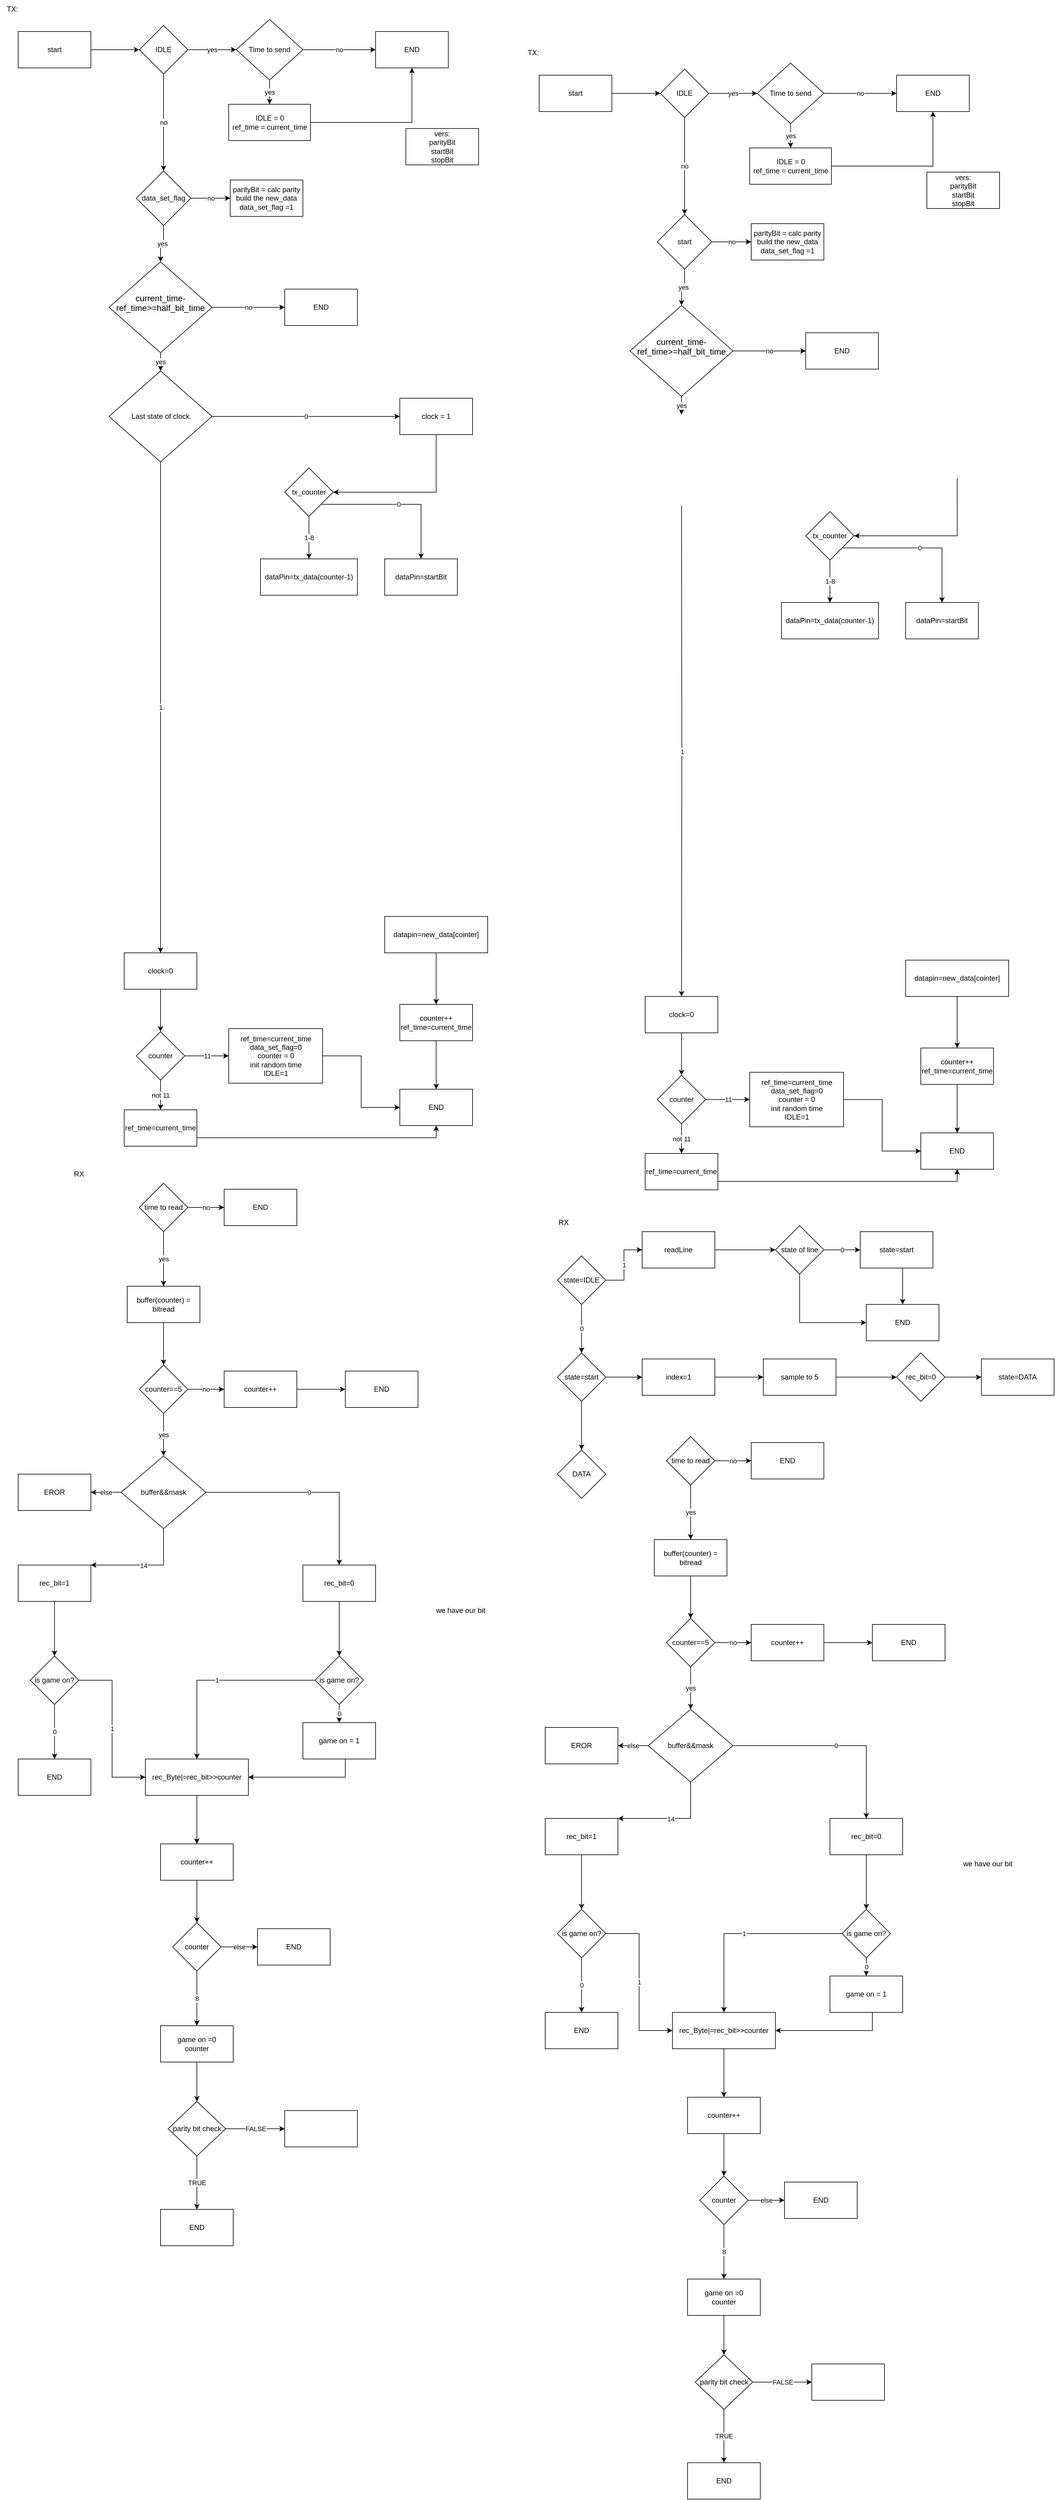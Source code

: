 <mxfile version="24.9.0">
  <diagram name="Page-1" id="nK6e54lD1fn6A036OToT">
    <mxGraphModel dx="1661" dy="1718" grid="1" gridSize="10" guides="1" tooltips="1" connect="1" arrows="1" fold="1" page="1" pageScale="1" pageWidth="827" pageHeight="1169" math="0" shadow="0">
      <root>
        <mxCell id="0" />
        <mxCell id="1" parent="0" />
        <mxCell id="eBCCWTajLYEv8vyo-j6G-4" value="" style="edgeStyle=orthogonalEdgeStyle;rounded=0;orthogonalLoop=1;jettySize=auto;html=1;" edge="1" parent="1" source="eBCCWTajLYEv8vyo-j6G-1" target="eBCCWTajLYEv8vyo-j6G-3">
          <mxGeometry relative="1" as="geometry" />
        </mxCell>
        <mxCell id="eBCCWTajLYEv8vyo-j6G-1" value="start" style="whiteSpace=wrap;html=1;" vertex="1" parent="1">
          <mxGeometry x="40" y="50" width="120" height="60" as="geometry" />
        </mxCell>
        <mxCell id="eBCCWTajLYEv8vyo-j6G-2" value="TX:" style="text;html=1;align=center;verticalAlign=middle;resizable=0;points=[];autosize=1;strokeColor=none;fillColor=none;" vertex="1" parent="1">
          <mxGeometry x="10" y="-2" width="40" height="30" as="geometry" />
        </mxCell>
        <mxCell id="eBCCWTajLYEv8vyo-j6G-8" value="yes" style="edgeStyle=orthogonalEdgeStyle;rounded=0;orthogonalLoop=1;jettySize=auto;html=1;" edge="1" parent="1" source="eBCCWTajLYEv8vyo-j6G-3" target="eBCCWTajLYEv8vyo-j6G-7">
          <mxGeometry relative="1" as="geometry" />
        </mxCell>
        <mxCell id="eBCCWTajLYEv8vyo-j6G-15" value="no" style="edgeStyle=orthogonalEdgeStyle;rounded=0;orthogonalLoop=1;jettySize=auto;html=1;entryX=0.5;entryY=0;entryDx=0;entryDy=0;" edge="1" parent="1" source="eBCCWTajLYEv8vyo-j6G-3" target="eBCCWTajLYEv8vyo-j6G-30">
          <mxGeometry relative="1" as="geometry">
            <mxPoint x="190" y="170" as="targetPoint" />
          </mxGeometry>
        </mxCell>
        <mxCell id="eBCCWTajLYEv8vyo-j6G-3" value="IDLE" style="rhombus;whiteSpace=wrap;html=1;" vertex="1" parent="1">
          <mxGeometry x="240" y="40" width="80" height="80" as="geometry" />
        </mxCell>
        <mxCell id="eBCCWTajLYEv8vyo-j6G-10" value="no" style="edgeStyle=orthogonalEdgeStyle;rounded=0;orthogonalLoop=1;jettySize=auto;html=1;" edge="1" parent="1" source="eBCCWTajLYEv8vyo-j6G-7" target="eBCCWTajLYEv8vyo-j6G-9">
          <mxGeometry relative="1" as="geometry" />
        </mxCell>
        <mxCell id="eBCCWTajLYEv8vyo-j6G-12" value="yes" style="edgeStyle=orthogonalEdgeStyle;rounded=0;orthogonalLoop=1;jettySize=auto;html=1;" edge="1" parent="1" source="eBCCWTajLYEv8vyo-j6G-7" target="eBCCWTajLYEv8vyo-j6G-11">
          <mxGeometry relative="1" as="geometry" />
        </mxCell>
        <mxCell id="eBCCWTajLYEv8vyo-j6G-7" value="Time to send" style="rhombus;whiteSpace=wrap;html=1;" vertex="1" parent="1">
          <mxGeometry x="400" y="30" width="110" height="100" as="geometry" />
        </mxCell>
        <mxCell id="eBCCWTajLYEv8vyo-j6G-9" value="END" style="whiteSpace=wrap;html=1;" vertex="1" parent="1">
          <mxGeometry x="630" y="50" width="120" height="60" as="geometry" />
        </mxCell>
        <mxCell id="eBCCWTajLYEv8vyo-j6G-13" style="edgeStyle=orthogonalEdgeStyle;rounded=0;orthogonalLoop=1;jettySize=auto;html=1;entryX=0.5;entryY=1;entryDx=0;entryDy=0;" edge="1" parent="1" source="eBCCWTajLYEv8vyo-j6G-11" target="eBCCWTajLYEv8vyo-j6G-9">
          <mxGeometry relative="1" as="geometry" />
        </mxCell>
        <mxCell id="eBCCWTajLYEv8vyo-j6G-11" value="IDLE = 0&lt;div&gt;ref_time = current_time&lt;/div&gt;" style="whiteSpace=wrap;html=1;" vertex="1" parent="1">
          <mxGeometry x="387.5" y="170" width="135" height="60" as="geometry" />
        </mxCell>
        <mxCell id="eBCCWTajLYEv8vyo-j6G-17" value="no" style="edgeStyle=orthogonalEdgeStyle;rounded=0;orthogonalLoop=1;jettySize=auto;html=1;exitX=1;exitY=0.5;exitDx=0;exitDy=0;" edge="1" parent="1" source="eBCCWTajLYEv8vyo-j6G-14" target="eBCCWTajLYEv8vyo-j6G-16">
          <mxGeometry relative="1" as="geometry">
            <mxPoint x="375" y="505" as="sourcePoint" />
          </mxGeometry>
        </mxCell>
        <mxCell id="eBCCWTajLYEv8vyo-j6G-19" value="yes" style="edgeStyle=orthogonalEdgeStyle;rounded=0;orthogonalLoop=1;jettySize=auto;html=1;exitX=0.5;exitY=1;exitDx=0;exitDy=0;" edge="1" parent="1" source="eBCCWTajLYEv8vyo-j6G-14" target="eBCCWTajLYEv8vyo-j6G-18">
          <mxGeometry relative="1" as="geometry">
            <mxPoint x="290" y="580" as="sourcePoint" />
          </mxGeometry>
        </mxCell>
        <mxCell id="eBCCWTajLYEv8vyo-j6G-14" value="&#xa;&lt;span style=&quot;color: rgb(0, 0, 0); font-family: Helvetica; font-size: 14px; font-style: normal; font-variant-ligatures: normal; font-variant-caps: normal; font-weight: 400; letter-spacing: normal; orphans: 2; text-align: center; text-indent: 0px; text-transform: none; widows: 2; word-spacing: 0px; -webkit-text-stroke-width: 0px; white-space: normal; background-color: rgb(251, 251, 251); text-decoration-thickness: initial; text-decoration-style: initial; text-decoration-color: initial; display: inline !important; float: none;&quot;&gt;current_time-ref_time&amp;gt;=half_bit_time&lt;/span&gt;&#xa;&#xa;" style="rhombus;whiteSpace=wrap;html=1;" vertex="1" parent="1">
          <mxGeometry x="190" y="430" width="170" height="150" as="geometry" />
        </mxCell>
        <mxCell id="eBCCWTajLYEv8vyo-j6G-16" value="END" style="whiteSpace=wrap;html=1;" vertex="1" parent="1">
          <mxGeometry x="480" y="475" width="120" height="60" as="geometry" />
        </mxCell>
        <mxCell id="eBCCWTajLYEv8vyo-j6G-21" value="0" style="edgeStyle=orthogonalEdgeStyle;rounded=0;orthogonalLoop=1;jettySize=auto;html=1;" edge="1" parent="1" source="eBCCWTajLYEv8vyo-j6G-18" target="eBCCWTajLYEv8vyo-j6G-20">
          <mxGeometry relative="1" as="geometry" />
        </mxCell>
        <mxCell id="eBCCWTajLYEv8vyo-j6G-29" value="1" style="edgeStyle=orthogonalEdgeStyle;rounded=0;orthogonalLoop=1;jettySize=auto;html=1;exitX=0.5;exitY=1;exitDx=0;exitDy=0;" edge="1" parent="1" source="eBCCWTajLYEv8vyo-j6G-18" target="eBCCWTajLYEv8vyo-j6G-28">
          <mxGeometry relative="1" as="geometry">
            <mxPoint x="275" y="1480" as="sourcePoint" />
          </mxGeometry>
        </mxCell>
        <mxCell id="eBCCWTajLYEv8vyo-j6G-18" value="Last state of clock" style="rhombus;whiteSpace=wrap;html=1;" vertex="1" parent="1">
          <mxGeometry x="190" y="610" width="170" height="150" as="geometry" />
        </mxCell>
        <mxCell id="eBCCWTajLYEv8vyo-j6G-108" value="" style="edgeStyle=orthogonalEdgeStyle;rounded=0;orthogonalLoop=1;jettySize=auto;html=1;" edge="1" parent="1" source="eBCCWTajLYEv8vyo-j6G-20" target="eBCCWTajLYEv8vyo-j6G-107">
          <mxGeometry relative="1" as="geometry">
            <Array as="points">
              <mxPoint x="730" y="810" />
            </Array>
          </mxGeometry>
        </mxCell>
        <mxCell id="eBCCWTajLYEv8vyo-j6G-20" value="clock = 1" style="whiteSpace=wrap;html=1;" vertex="1" parent="1">
          <mxGeometry x="670" y="655" width="120" height="60" as="geometry" />
        </mxCell>
        <mxCell id="eBCCWTajLYEv8vyo-j6G-25" value="" style="edgeStyle=orthogonalEdgeStyle;rounded=0;orthogonalLoop=1;jettySize=auto;html=1;" edge="1" parent="1" source="eBCCWTajLYEv8vyo-j6G-22" target="eBCCWTajLYEv8vyo-j6G-24">
          <mxGeometry relative="1" as="geometry" />
        </mxCell>
        <mxCell id="eBCCWTajLYEv8vyo-j6G-22" value="datapin=new_data[cointer]" style="whiteSpace=wrap;html=1;" vertex="1" parent="1">
          <mxGeometry x="645" y="1510" width="170" height="60" as="geometry" />
        </mxCell>
        <mxCell id="eBCCWTajLYEv8vyo-j6G-27" value="" style="edgeStyle=orthogonalEdgeStyle;rounded=0;orthogonalLoop=1;jettySize=auto;html=1;" edge="1" parent="1" source="eBCCWTajLYEv8vyo-j6G-24" target="eBCCWTajLYEv8vyo-j6G-26">
          <mxGeometry relative="1" as="geometry" />
        </mxCell>
        <mxCell id="eBCCWTajLYEv8vyo-j6G-24" value="counter++&lt;div&gt;ref_time=current_time&lt;/div&gt;" style="whiteSpace=wrap;html=1;" vertex="1" parent="1">
          <mxGeometry x="670" y="1655" width="120" height="60" as="geometry" />
        </mxCell>
        <mxCell id="eBCCWTajLYEv8vyo-j6G-26" value="END" style="whiteSpace=wrap;html=1;" vertex="1" parent="1">
          <mxGeometry x="670" y="1795" width="120" height="60" as="geometry" />
        </mxCell>
        <mxCell id="eBCCWTajLYEv8vyo-j6G-36" value="" style="edgeStyle=orthogonalEdgeStyle;rounded=0;orthogonalLoop=1;jettySize=auto;html=1;" edge="1" parent="1" source="eBCCWTajLYEv8vyo-j6G-28" target="eBCCWTajLYEv8vyo-j6G-35">
          <mxGeometry relative="1" as="geometry" />
        </mxCell>
        <mxCell id="eBCCWTajLYEv8vyo-j6G-28" value="clock=0" style="whiteSpace=wrap;html=1;" vertex="1" parent="1">
          <mxGeometry x="215" y="1570" width="120" height="60" as="geometry" />
        </mxCell>
        <mxCell id="eBCCWTajLYEv8vyo-j6G-32" value="no" style="edgeStyle=orthogonalEdgeStyle;rounded=0;orthogonalLoop=1;jettySize=auto;html=1;" edge="1" parent="1" source="eBCCWTajLYEv8vyo-j6G-30" target="eBCCWTajLYEv8vyo-j6G-31">
          <mxGeometry relative="1" as="geometry" />
        </mxCell>
        <mxCell id="eBCCWTajLYEv8vyo-j6G-34" value="yes" style="edgeStyle=orthogonalEdgeStyle;rounded=0;orthogonalLoop=1;jettySize=auto;html=1;entryX=0.5;entryY=0;entryDx=0;entryDy=0;" edge="1" parent="1" source="eBCCWTajLYEv8vyo-j6G-30" target="eBCCWTajLYEv8vyo-j6G-14">
          <mxGeometry relative="1" as="geometry" />
        </mxCell>
        <mxCell id="eBCCWTajLYEv8vyo-j6G-30" value="data_set_flag" style="rhombus;whiteSpace=wrap;html=1;" vertex="1" parent="1">
          <mxGeometry x="235" y="280" width="90" height="90" as="geometry" />
        </mxCell>
        <mxCell id="eBCCWTajLYEv8vyo-j6G-31" value="&lt;div&gt;parityBit = calc parity&lt;/div&gt;build the new_data&lt;div&gt;data_set_flag =1&lt;/div&gt;" style="whiteSpace=wrap;html=1;" vertex="1" parent="1">
          <mxGeometry x="390" y="295" width="120" height="60" as="geometry" />
        </mxCell>
        <mxCell id="eBCCWTajLYEv8vyo-j6G-38" value="11" style="edgeStyle=orthogonalEdgeStyle;rounded=0;orthogonalLoop=1;jettySize=auto;html=1;" edge="1" parent="1" source="eBCCWTajLYEv8vyo-j6G-35" target="eBCCWTajLYEv8vyo-j6G-37">
          <mxGeometry relative="1" as="geometry" />
        </mxCell>
        <mxCell id="eBCCWTajLYEv8vyo-j6G-40" value="not 11" style="edgeStyle=orthogonalEdgeStyle;rounded=0;orthogonalLoop=1;jettySize=auto;html=1;" edge="1" parent="1" source="eBCCWTajLYEv8vyo-j6G-35" target="eBCCWTajLYEv8vyo-j6G-39">
          <mxGeometry relative="1" as="geometry" />
        </mxCell>
        <mxCell id="eBCCWTajLYEv8vyo-j6G-35" value="counter" style="rhombus;whiteSpace=wrap;html=1;" vertex="1" parent="1">
          <mxGeometry x="235" y="1700" width="80" height="80" as="geometry" />
        </mxCell>
        <mxCell id="eBCCWTajLYEv8vyo-j6G-41" style="edgeStyle=orthogonalEdgeStyle;rounded=0;orthogonalLoop=1;jettySize=auto;html=1;entryX=0;entryY=0.5;entryDx=0;entryDy=0;" edge="1" parent="1" source="eBCCWTajLYEv8vyo-j6G-37" target="eBCCWTajLYEv8vyo-j6G-26">
          <mxGeometry relative="1" as="geometry" />
        </mxCell>
        <mxCell id="eBCCWTajLYEv8vyo-j6G-37" value="ref_time=current_time&lt;div&gt;data_set_flag=0&lt;/div&gt;&lt;div&gt;counter = 0&lt;/div&gt;&lt;div&gt;init random time&lt;/div&gt;&lt;div&gt;IDLE=1&lt;/div&gt;" style="whiteSpace=wrap;html=1;" vertex="1" parent="1">
          <mxGeometry x="387.5" y="1695" width="155" height="90" as="geometry" />
        </mxCell>
        <mxCell id="eBCCWTajLYEv8vyo-j6G-42" style="edgeStyle=orthogonalEdgeStyle;rounded=0;orthogonalLoop=1;jettySize=auto;html=1;entryX=0.5;entryY=1;entryDx=0;entryDy=0;" edge="1" parent="1" source="eBCCWTajLYEv8vyo-j6G-39" target="eBCCWTajLYEv8vyo-j6G-26">
          <mxGeometry relative="1" as="geometry">
            <Array as="points">
              <mxPoint x="730" y="1875" />
            </Array>
          </mxGeometry>
        </mxCell>
        <mxCell id="eBCCWTajLYEv8vyo-j6G-39" value="&lt;div&gt;&lt;span style=&quot;background-color: initial;&quot;&gt;ref_time=current_time&lt;/span&gt;&lt;/div&gt;" style="whiteSpace=wrap;html=1;" vertex="1" parent="1">
          <mxGeometry x="215" y="1829" width="120" height="60" as="geometry" />
        </mxCell>
        <mxCell id="eBCCWTajLYEv8vyo-j6G-43" value="RX" style="text;html=1;align=center;verticalAlign=middle;resizable=0;points=[];autosize=1;strokeColor=none;fillColor=none;" vertex="1" parent="1">
          <mxGeometry x="120" y="1920" width="40" height="30" as="geometry" />
        </mxCell>
        <mxCell id="eBCCWTajLYEv8vyo-j6G-46" value="yes" style="edgeStyle=orthogonalEdgeStyle;rounded=0;orthogonalLoop=1;jettySize=auto;html=1;" edge="1" parent="1" source="eBCCWTajLYEv8vyo-j6G-44" target="eBCCWTajLYEv8vyo-j6G-45">
          <mxGeometry relative="1" as="geometry" />
        </mxCell>
        <mxCell id="eBCCWTajLYEv8vyo-j6G-48" value="no" style="edgeStyle=orthogonalEdgeStyle;rounded=0;orthogonalLoop=1;jettySize=auto;html=1;" edge="1" parent="1" source="eBCCWTajLYEv8vyo-j6G-44" target="eBCCWTajLYEv8vyo-j6G-47">
          <mxGeometry relative="1" as="geometry">
            <Array as="points">
              <mxPoint x="340" y="1990" />
              <mxPoint x="340" y="1990" />
            </Array>
          </mxGeometry>
        </mxCell>
        <mxCell id="eBCCWTajLYEv8vyo-j6G-44" value="time to read" style="rhombus;whiteSpace=wrap;html=1;" vertex="1" parent="1">
          <mxGeometry x="240" y="1950" width="80" height="80" as="geometry" />
        </mxCell>
        <mxCell id="eBCCWTajLYEv8vyo-j6G-50" value="" style="edgeStyle=orthogonalEdgeStyle;rounded=0;orthogonalLoop=1;jettySize=auto;html=1;" edge="1" parent="1" source="eBCCWTajLYEv8vyo-j6G-45" target="eBCCWTajLYEv8vyo-j6G-49">
          <mxGeometry relative="1" as="geometry" />
        </mxCell>
        <mxCell id="eBCCWTajLYEv8vyo-j6G-45" value="buffer(counter) = bitread" style="whiteSpace=wrap;html=1;" vertex="1" parent="1">
          <mxGeometry x="220" y="2120" width="120" height="60" as="geometry" />
        </mxCell>
        <mxCell id="eBCCWTajLYEv8vyo-j6G-47" value="END" style="whiteSpace=wrap;html=1;" vertex="1" parent="1">
          <mxGeometry x="380" y="1960" width="120" height="60" as="geometry" />
        </mxCell>
        <mxCell id="eBCCWTajLYEv8vyo-j6G-52" value="no" style="edgeStyle=orthogonalEdgeStyle;rounded=0;orthogonalLoop=1;jettySize=auto;html=1;" edge="1" parent="1" source="eBCCWTajLYEv8vyo-j6G-49" target="eBCCWTajLYEv8vyo-j6G-51">
          <mxGeometry relative="1" as="geometry" />
        </mxCell>
        <mxCell id="eBCCWTajLYEv8vyo-j6G-56" value="yes" style="edgeStyle=orthogonalEdgeStyle;rounded=0;orthogonalLoop=1;jettySize=auto;html=1;entryX=0.5;entryY=0;entryDx=0;entryDy=0;" edge="1" parent="1" source="eBCCWTajLYEv8vyo-j6G-49" target="eBCCWTajLYEv8vyo-j6G-57">
          <mxGeometry relative="1" as="geometry">
            <mxPoint x="280" y="2420" as="targetPoint" />
          </mxGeometry>
        </mxCell>
        <mxCell id="eBCCWTajLYEv8vyo-j6G-49" value="counter==5" style="rhombus;whiteSpace=wrap;html=1;" vertex="1" parent="1">
          <mxGeometry x="240" y="2250" width="80" height="80" as="geometry" />
        </mxCell>
        <mxCell id="eBCCWTajLYEv8vyo-j6G-54" value="" style="edgeStyle=orthogonalEdgeStyle;rounded=0;orthogonalLoop=1;jettySize=auto;html=1;" edge="1" parent="1" source="eBCCWTajLYEv8vyo-j6G-51" target="eBCCWTajLYEv8vyo-j6G-53">
          <mxGeometry relative="1" as="geometry" />
        </mxCell>
        <mxCell id="eBCCWTajLYEv8vyo-j6G-51" value="counter++" style="whiteSpace=wrap;html=1;" vertex="1" parent="1">
          <mxGeometry x="380" y="2260" width="120" height="60" as="geometry" />
        </mxCell>
        <mxCell id="eBCCWTajLYEv8vyo-j6G-53" value="END" style="whiteSpace=wrap;html=1;" vertex="1" parent="1">
          <mxGeometry x="580" y="2260" width="120" height="60" as="geometry" />
        </mxCell>
        <mxCell id="eBCCWTajLYEv8vyo-j6G-59" value="0" style="edgeStyle=orthogonalEdgeStyle;rounded=0;orthogonalLoop=1;jettySize=auto;html=1;" edge="1" parent="1" source="eBCCWTajLYEv8vyo-j6G-57" target="eBCCWTajLYEv8vyo-j6G-58">
          <mxGeometry relative="1" as="geometry" />
        </mxCell>
        <mxCell id="eBCCWTajLYEv8vyo-j6G-62" value="1" style="edgeStyle=orthogonalEdgeStyle;rounded=0;orthogonalLoop=1;jettySize=auto;html=1;" edge="1" parent="1" source="eBCCWTajLYEv8vyo-j6G-57" target="eBCCWTajLYEv8vyo-j6G-61">
          <mxGeometry relative="1" as="geometry">
            <Array as="points">
              <mxPoint x="280" y="2580" />
            </Array>
          </mxGeometry>
        </mxCell>
        <mxCell id="eBCCWTajLYEv8vyo-j6G-63" value="14" style="edgeLabel;html=1;align=center;verticalAlign=middle;resizable=0;points=[];" vertex="1" connectable="0" parent="eBCCWTajLYEv8vyo-j6G-62">
          <mxGeometry x="0.021" y="1" relative="1" as="geometry">
            <mxPoint x="-1" as="offset" />
          </mxGeometry>
        </mxCell>
        <mxCell id="eBCCWTajLYEv8vyo-j6G-65" value="else" style="edgeStyle=orthogonalEdgeStyle;rounded=0;orthogonalLoop=1;jettySize=auto;html=1;" edge="1" parent="1" source="eBCCWTajLYEv8vyo-j6G-57" target="eBCCWTajLYEv8vyo-j6G-64">
          <mxGeometry relative="1" as="geometry" />
        </mxCell>
        <mxCell id="eBCCWTajLYEv8vyo-j6G-57" value="buffer&amp;amp;&amp;amp;mask" style="rhombus;whiteSpace=wrap;html=1;" vertex="1" parent="1">
          <mxGeometry x="210" y="2400" width="140" height="120" as="geometry" />
        </mxCell>
        <mxCell id="eBCCWTajLYEv8vyo-j6G-68" value="" style="edgeStyle=orthogonalEdgeStyle;rounded=0;orthogonalLoop=1;jettySize=auto;html=1;" edge="1" parent="1" source="eBCCWTajLYEv8vyo-j6G-58" target="eBCCWTajLYEv8vyo-j6G-67">
          <mxGeometry relative="1" as="geometry" />
        </mxCell>
        <mxCell id="eBCCWTajLYEv8vyo-j6G-58" value="rec_bit=0" style="whiteSpace=wrap;html=1;" vertex="1" parent="1">
          <mxGeometry x="510" y="2580" width="120" height="60" as="geometry" />
        </mxCell>
        <mxCell id="eBCCWTajLYEv8vyo-j6G-76" value="" style="edgeStyle=orthogonalEdgeStyle;rounded=0;orthogonalLoop=1;jettySize=auto;html=1;" edge="1" parent="1" source="eBCCWTajLYEv8vyo-j6G-61" target="eBCCWTajLYEv8vyo-j6G-75">
          <mxGeometry relative="1" as="geometry" />
        </mxCell>
        <mxCell id="eBCCWTajLYEv8vyo-j6G-61" value="rec_bit=1" style="whiteSpace=wrap;html=1;" vertex="1" parent="1">
          <mxGeometry x="40" y="2580" width="120" height="60" as="geometry" />
        </mxCell>
        <mxCell id="eBCCWTajLYEv8vyo-j6G-64" value="EROR" style="whiteSpace=wrap;html=1;" vertex="1" parent="1">
          <mxGeometry x="40" y="2430" width="120" height="60" as="geometry" />
        </mxCell>
        <mxCell id="eBCCWTajLYEv8vyo-j6G-66" value="we have our bit" style="text;html=1;align=center;verticalAlign=middle;resizable=0;points=[];autosize=1;strokeColor=none;fillColor=none;" vertex="1" parent="1">
          <mxGeometry x="720" y="2640" width="100" height="30" as="geometry" />
        </mxCell>
        <mxCell id="eBCCWTajLYEv8vyo-j6G-70" value="0" style="edgeStyle=orthogonalEdgeStyle;rounded=0;orthogonalLoop=1;jettySize=auto;html=1;" edge="1" parent="1" source="eBCCWTajLYEv8vyo-j6G-67" target="eBCCWTajLYEv8vyo-j6G-69">
          <mxGeometry relative="1" as="geometry" />
        </mxCell>
        <mxCell id="eBCCWTajLYEv8vyo-j6G-72" value="1" style="edgeStyle=orthogonalEdgeStyle;rounded=0;orthogonalLoop=1;jettySize=auto;html=1;" edge="1" parent="1" source="eBCCWTajLYEv8vyo-j6G-67" target="eBCCWTajLYEv8vyo-j6G-71">
          <mxGeometry relative="1" as="geometry" />
        </mxCell>
        <mxCell id="eBCCWTajLYEv8vyo-j6G-67" value="is game on?" style="rhombus;whiteSpace=wrap;html=1;" vertex="1" parent="1">
          <mxGeometry x="530" y="2730" width="80" height="80" as="geometry" />
        </mxCell>
        <mxCell id="eBCCWTajLYEv8vyo-j6G-80" style="edgeStyle=orthogonalEdgeStyle;rounded=0;orthogonalLoop=1;jettySize=auto;html=1;entryX=1;entryY=0.5;entryDx=0;entryDy=0;" edge="1" parent="1" source="eBCCWTajLYEv8vyo-j6G-69" target="eBCCWTajLYEv8vyo-j6G-71">
          <mxGeometry relative="1" as="geometry">
            <Array as="points">
              <mxPoint x="580" y="2930" />
            </Array>
          </mxGeometry>
        </mxCell>
        <mxCell id="eBCCWTajLYEv8vyo-j6G-69" value="game on = 1" style="whiteSpace=wrap;html=1;" vertex="1" parent="1">
          <mxGeometry x="510" y="2840" width="120" height="60" as="geometry" />
        </mxCell>
        <mxCell id="eBCCWTajLYEv8vyo-j6G-85" value="" style="edgeStyle=orthogonalEdgeStyle;rounded=0;orthogonalLoop=1;jettySize=auto;html=1;" edge="1" parent="1" source="eBCCWTajLYEv8vyo-j6G-71" target="eBCCWTajLYEv8vyo-j6G-84">
          <mxGeometry relative="1" as="geometry" />
        </mxCell>
        <mxCell id="eBCCWTajLYEv8vyo-j6G-71" value="rec_Byte|=rec_bit&amp;gt;&amp;gt;counter" style="whiteSpace=wrap;html=1;" vertex="1" parent="1">
          <mxGeometry x="250" y="2900" width="170" height="60" as="geometry" />
        </mxCell>
        <mxCell id="eBCCWTajLYEv8vyo-j6G-77" value="1" style="edgeStyle=orthogonalEdgeStyle;rounded=0;orthogonalLoop=1;jettySize=auto;html=1;entryX=0;entryY=0.5;entryDx=0;entryDy=0;" edge="1" parent="1" source="eBCCWTajLYEv8vyo-j6G-75" target="eBCCWTajLYEv8vyo-j6G-71">
          <mxGeometry relative="1" as="geometry" />
        </mxCell>
        <mxCell id="eBCCWTajLYEv8vyo-j6G-79" value="0" style="edgeStyle=orthogonalEdgeStyle;rounded=0;orthogonalLoop=1;jettySize=auto;html=1;" edge="1" parent="1" source="eBCCWTajLYEv8vyo-j6G-75" target="eBCCWTajLYEv8vyo-j6G-78">
          <mxGeometry relative="1" as="geometry" />
        </mxCell>
        <mxCell id="eBCCWTajLYEv8vyo-j6G-75" value="is game on?" style="rhombus;whiteSpace=wrap;html=1;" vertex="1" parent="1">
          <mxGeometry x="60" y="2730" width="80" height="80" as="geometry" />
        </mxCell>
        <mxCell id="eBCCWTajLYEv8vyo-j6G-78" value="END" style="whiteSpace=wrap;html=1;" vertex="1" parent="1">
          <mxGeometry x="40" y="2900" width="120" height="60" as="geometry" />
        </mxCell>
        <mxCell id="eBCCWTajLYEv8vyo-j6G-87" value="" style="edgeStyle=orthogonalEdgeStyle;rounded=0;orthogonalLoop=1;jettySize=auto;html=1;" edge="1" parent="1" source="eBCCWTajLYEv8vyo-j6G-84" target="eBCCWTajLYEv8vyo-j6G-86">
          <mxGeometry relative="1" as="geometry" />
        </mxCell>
        <mxCell id="eBCCWTajLYEv8vyo-j6G-84" value="counter++" style="whiteSpace=wrap;html=1;" vertex="1" parent="1">
          <mxGeometry x="275" y="3040" width="120" height="60" as="geometry" />
        </mxCell>
        <mxCell id="eBCCWTajLYEv8vyo-j6G-89" value="else" style="edgeStyle=orthogonalEdgeStyle;rounded=0;orthogonalLoop=1;jettySize=auto;html=1;" edge="1" parent="1" source="eBCCWTajLYEv8vyo-j6G-86" target="eBCCWTajLYEv8vyo-j6G-88">
          <mxGeometry relative="1" as="geometry" />
        </mxCell>
        <mxCell id="eBCCWTajLYEv8vyo-j6G-91" value="8" style="edgeStyle=orthogonalEdgeStyle;rounded=0;orthogonalLoop=1;jettySize=auto;html=1;" edge="1" parent="1" source="eBCCWTajLYEv8vyo-j6G-86" target="eBCCWTajLYEv8vyo-j6G-90">
          <mxGeometry relative="1" as="geometry" />
        </mxCell>
        <mxCell id="eBCCWTajLYEv8vyo-j6G-86" value="counter" style="rhombus;whiteSpace=wrap;html=1;" vertex="1" parent="1">
          <mxGeometry x="295" y="3170" width="80" height="80" as="geometry" />
        </mxCell>
        <mxCell id="eBCCWTajLYEv8vyo-j6G-88" value="END" style="whiteSpace=wrap;html=1;" vertex="1" parent="1">
          <mxGeometry x="435" y="3180" width="120" height="60" as="geometry" />
        </mxCell>
        <mxCell id="eBCCWTajLYEv8vyo-j6G-95" value="" style="edgeStyle=orthogonalEdgeStyle;rounded=0;orthogonalLoop=1;jettySize=auto;html=1;" edge="1" parent="1" source="eBCCWTajLYEv8vyo-j6G-90" target="eBCCWTajLYEv8vyo-j6G-94">
          <mxGeometry relative="1" as="geometry" />
        </mxCell>
        <mxCell id="eBCCWTajLYEv8vyo-j6G-90" value="game on =0&lt;div&gt;counter&lt;/div&gt;" style="whiteSpace=wrap;html=1;" vertex="1" parent="1">
          <mxGeometry x="275" y="3340" width="120" height="60" as="geometry" />
        </mxCell>
        <mxCell id="eBCCWTajLYEv8vyo-j6G-97" value="FALSE" style="edgeStyle=orthogonalEdgeStyle;rounded=0;orthogonalLoop=1;jettySize=auto;html=1;" edge="1" parent="1" source="eBCCWTajLYEv8vyo-j6G-94" target="eBCCWTajLYEv8vyo-j6G-96">
          <mxGeometry relative="1" as="geometry" />
        </mxCell>
        <mxCell id="eBCCWTajLYEv8vyo-j6G-99" value="TRUE" style="edgeStyle=orthogonalEdgeStyle;rounded=0;orthogonalLoop=1;jettySize=auto;html=1;" edge="1" parent="1" source="eBCCWTajLYEv8vyo-j6G-94" target="eBCCWTajLYEv8vyo-j6G-98">
          <mxGeometry relative="1" as="geometry" />
        </mxCell>
        <mxCell id="eBCCWTajLYEv8vyo-j6G-94" value="&lt;div&gt;&lt;span style=&quot;background-color: initial;&quot;&gt;parity bit check&lt;/span&gt;&lt;/div&gt;" style="rhombus;whiteSpace=wrap;html=1;" vertex="1" parent="1">
          <mxGeometry x="287.5" y="3465" width="95" height="90" as="geometry" />
        </mxCell>
        <mxCell id="eBCCWTajLYEv8vyo-j6G-96" value="" style="whiteSpace=wrap;html=1;" vertex="1" parent="1">
          <mxGeometry x="480" y="3480" width="120" height="60" as="geometry" />
        </mxCell>
        <mxCell id="eBCCWTajLYEv8vyo-j6G-98" value="END" style="whiteSpace=wrap;html=1;" vertex="1" parent="1">
          <mxGeometry x="275" y="3643" width="120" height="60" as="geometry" />
        </mxCell>
        <mxCell id="eBCCWTajLYEv8vyo-j6G-100" value="vers:&lt;div&gt;parityBit&lt;/div&gt;&lt;div&gt;startBit&lt;/div&gt;&lt;div&gt;stopBit&lt;/div&gt;" style="whiteSpace=wrap;html=1;" vertex="1" parent="1">
          <mxGeometry x="680" y="210" width="120" height="60" as="geometry" />
        </mxCell>
        <mxCell id="eBCCWTajLYEv8vyo-j6G-110" value="0" style="edgeStyle=orthogonalEdgeStyle;rounded=0;orthogonalLoop=1;jettySize=auto;html=1;exitX=1;exitY=1;exitDx=0;exitDy=0;" edge="1" parent="1" source="eBCCWTajLYEv8vyo-j6G-107" target="eBCCWTajLYEv8vyo-j6G-109">
          <mxGeometry relative="1" as="geometry" />
        </mxCell>
        <mxCell id="eBCCWTajLYEv8vyo-j6G-113" value="1-8" style="edgeStyle=orthogonalEdgeStyle;rounded=0;orthogonalLoop=1;jettySize=auto;html=1;" edge="1" parent="1" source="eBCCWTajLYEv8vyo-j6G-107" target="eBCCWTajLYEv8vyo-j6G-112">
          <mxGeometry relative="1" as="geometry" />
        </mxCell>
        <mxCell id="eBCCWTajLYEv8vyo-j6G-107" value="tx_counter" style="rhombus;whiteSpace=wrap;html=1;" vertex="1" parent="1">
          <mxGeometry x="480" y="770" width="80" height="80" as="geometry" />
        </mxCell>
        <mxCell id="eBCCWTajLYEv8vyo-j6G-109" value="dataPin=startBit" style="whiteSpace=wrap;html=1;" vertex="1" parent="1">
          <mxGeometry x="645" y="920" width="120" height="60" as="geometry" />
        </mxCell>
        <mxCell id="eBCCWTajLYEv8vyo-j6G-112" value="dataPin=tx_data(counter-1)" style="whiteSpace=wrap;html=1;" vertex="1" parent="1">
          <mxGeometry x="440" y="920" width="160" height="60" as="geometry" />
        </mxCell>
        <mxCell id="eBCCWTajLYEv8vyo-j6G-114" value="" style="edgeStyle=orthogonalEdgeStyle;rounded=0;orthogonalLoop=1;jettySize=auto;html=1;" edge="1" parent="1" source="eBCCWTajLYEv8vyo-j6G-115" target="eBCCWTajLYEv8vyo-j6G-119">
          <mxGeometry relative="1" as="geometry" />
        </mxCell>
        <mxCell id="eBCCWTajLYEv8vyo-j6G-115" value="start" style="whiteSpace=wrap;html=1;" vertex="1" parent="1">
          <mxGeometry x="900" y="122" width="120" height="60" as="geometry" />
        </mxCell>
        <mxCell id="eBCCWTajLYEv8vyo-j6G-116" value="TX:" style="text;html=1;align=center;verticalAlign=middle;resizable=0;points=[];autosize=1;strokeColor=none;fillColor=none;" vertex="1" parent="1">
          <mxGeometry x="870" y="70" width="40" height="30" as="geometry" />
        </mxCell>
        <mxCell id="eBCCWTajLYEv8vyo-j6G-117" value="yes" style="edgeStyle=orthogonalEdgeStyle;rounded=0;orthogonalLoop=1;jettySize=auto;html=1;" edge="1" parent="1" source="eBCCWTajLYEv8vyo-j6G-119" target="eBCCWTajLYEv8vyo-j6G-122">
          <mxGeometry relative="1" as="geometry" />
        </mxCell>
        <mxCell id="eBCCWTajLYEv8vyo-j6G-118" value="no" style="edgeStyle=orthogonalEdgeStyle;rounded=0;orthogonalLoop=1;jettySize=auto;html=1;entryX=0.5;entryY=0;entryDx=0;entryDy=0;" edge="1" parent="1" source="eBCCWTajLYEv8vyo-j6G-119" target="eBCCWTajLYEv8vyo-j6G-144">
          <mxGeometry relative="1" as="geometry">
            <mxPoint x="1050" y="242" as="targetPoint" />
          </mxGeometry>
        </mxCell>
        <mxCell id="eBCCWTajLYEv8vyo-j6G-119" value="IDLE" style="rhombus;whiteSpace=wrap;html=1;" vertex="1" parent="1">
          <mxGeometry x="1100" y="112" width="80" height="80" as="geometry" />
        </mxCell>
        <mxCell id="eBCCWTajLYEv8vyo-j6G-120" value="no" style="edgeStyle=orthogonalEdgeStyle;rounded=0;orthogonalLoop=1;jettySize=auto;html=1;" edge="1" parent="1" source="eBCCWTajLYEv8vyo-j6G-122" target="eBCCWTajLYEv8vyo-j6G-123">
          <mxGeometry relative="1" as="geometry" />
        </mxCell>
        <mxCell id="eBCCWTajLYEv8vyo-j6G-121" value="yes" style="edgeStyle=orthogonalEdgeStyle;rounded=0;orthogonalLoop=1;jettySize=auto;html=1;" edge="1" parent="1" source="eBCCWTajLYEv8vyo-j6G-122" target="eBCCWTajLYEv8vyo-j6G-125">
          <mxGeometry relative="1" as="geometry" />
        </mxCell>
        <mxCell id="eBCCWTajLYEv8vyo-j6G-122" value="Time to send" style="rhombus;whiteSpace=wrap;html=1;" vertex="1" parent="1">
          <mxGeometry x="1260" y="102" width="110" height="100" as="geometry" />
        </mxCell>
        <mxCell id="eBCCWTajLYEv8vyo-j6G-123" value="END" style="whiteSpace=wrap;html=1;" vertex="1" parent="1">
          <mxGeometry x="1490" y="122" width="120" height="60" as="geometry" />
        </mxCell>
        <mxCell id="eBCCWTajLYEv8vyo-j6G-124" style="edgeStyle=orthogonalEdgeStyle;rounded=0;orthogonalLoop=1;jettySize=auto;html=1;entryX=0.5;entryY=1;entryDx=0;entryDy=0;" edge="1" parent="1" source="eBCCWTajLYEv8vyo-j6G-125" target="eBCCWTajLYEv8vyo-j6G-123">
          <mxGeometry relative="1" as="geometry" />
        </mxCell>
        <mxCell id="eBCCWTajLYEv8vyo-j6G-125" value="IDLE = 0&lt;div&gt;ref_time = current_time&lt;/div&gt;" style="whiteSpace=wrap;html=1;" vertex="1" parent="1">
          <mxGeometry x="1247.5" y="242" width="135" height="60" as="geometry" />
        </mxCell>
        <mxCell id="eBCCWTajLYEv8vyo-j6G-126" value="no" style="edgeStyle=orthogonalEdgeStyle;rounded=0;orthogonalLoop=1;jettySize=auto;html=1;exitX=1;exitY=0.5;exitDx=0;exitDy=0;" edge="1" parent="1" source="eBCCWTajLYEv8vyo-j6G-128" target="eBCCWTajLYEv8vyo-j6G-129">
          <mxGeometry relative="1" as="geometry">
            <mxPoint x="1235" y="577" as="sourcePoint" />
          </mxGeometry>
        </mxCell>
        <mxCell id="eBCCWTajLYEv8vyo-j6G-127" value="yes" style="edgeStyle=orthogonalEdgeStyle;rounded=0;orthogonalLoop=1;jettySize=auto;html=1;exitX=0.5;exitY=1;exitDx=0;exitDy=0;" edge="1" parent="1" source="eBCCWTajLYEv8vyo-j6G-128">
          <mxGeometry relative="1" as="geometry">
            <mxPoint x="1150" y="652" as="sourcePoint" />
            <mxPoint x="1135" y="682" as="targetPoint" />
          </mxGeometry>
        </mxCell>
        <mxCell id="eBCCWTajLYEv8vyo-j6G-128" value="&#xa;&lt;span style=&quot;color: rgb(0, 0, 0); font-family: Helvetica; font-size: 14px; font-style: normal; font-variant-ligatures: normal; font-variant-caps: normal; font-weight: 400; letter-spacing: normal; orphans: 2; text-align: center; text-indent: 0px; text-transform: none; widows: 2; word-spacing: 0px; -webkit-text-stroke-width: 0px; white-space: normal; background-color: rgb(251, 251, 251); text-decoration-thickness: initial; text-decoration-style: initial; text-decoration-color: initial; display: inline !important; float: none;&quot;&gt;current_time-ref_time&amp;gt;=half_bit_time&lt;/span&gt;&#xa;&#xa;" style="rhombus;whiteSpace=wrap;html=1;" vertex="1" parent="1">
          <mxGeometry x="1050" y="502" width="170" height="150" as="geometry" />
        </mxCell>
        <mxCell id="eBCCWTajLYEv8vyo-j6G-129" value="END" style="whiteSpace=wrap;html=1;" vertex="1" parent="1">
          <mxGeometry x="1340" y="547" width="120" height="60" as="geometry" />
        </mxCell>
        <mxCell id="eBCCWTajLYEv8vyo-j6G-131" value="1" style="edgeStyle=orthogonalEdgeStyle;rounded=0;orthogonalLoop=1;jettySize=auto;html=1;exitX=0.5;exitY=1;exitDx=0;exitDy=0;" edge="1" parent="1" target="eBCCWTajLYEv8vyo-j6G-141">
          <mxGeometry relative="1" as="geometry">
            <mxPoint x="1135" y="832" as="sourcePoint" />
          </mxGeometry>
        </mxCell>
        <mxCell id="eBCCWTajLYEv8vyo-j6G-133" value="" style="edgeStyle=orthogonalEdgeStyle;rounded=0;orthogonalLoop=1;jettySize=auto;html=1;" edge="1" parent="1" target="eBCCWTajLYEv8vyo-j6G-204">
          <mxGeometry relative="1" as="geometry">
            <Array as="points">
              <mxPoint x="1590" y="882" />
            </Array>
            <mxPoint x="1590.067" y="787" as="sourcePoint" />
          </mxGeometry>
        </mxCell>
        <mxCell id="eBCCWTajLYEv8vyo-j6G-135" value="" style="edgeStyle=orthogonalEdgeStyle;rounded=0;orthogonalLoop=1;jettySize=auto;html=1;" edge="1" parent="1" source="eBCCWTajLYEv8vyo-j6G-136" target="eBCCWTajLYEv8vyo-j6G-138">
          <mxGeometry relative="1" as="geometry" />
        </mxCell>
        <mxCell id="eBCCWTajLYEv8vyo-j6G-136" value="datapin=new_data[cointer]" style="whiteSpace=wrap;html=1;" vertex="1" parent="1">
          <mxGeometry x="1505" y="1582" width="170" height="60" as="geometry" />
        </mxCell>
        <mxCell id="eBCCWTajLYEv8vyo-j6G-137" value="" style="edgeStyle=orthogonalEdgeStyle;rounded=0;orthogonalLoop=1;jettySize=auto;html=1;" edge="1" parent="1" source="eBCCWTajLYEv8vyo-j6G-138" target="eBCCWTajLYEv8vyo-j6G-139">
          <mxGeometry relative="1" as="geometry" />
        </mxCell>
        <mxCell id="eBCCWTajLYEv8vyo-j6G-138" value="counter++&lt;div&gt;ref_time=current_time&lt;/div&gt;" style="whiteSpace=wrap;html=1;" vertex="1" parent="1">
          <mxGeometry x="1530" y="1727" width="120" height="60" as="geometry" />
        </mxCell>
        <mxCell id="eBCCWTajLYEv8vyo-j6G-139" value="END" style="whiteSpace=wrap;html=1;" vertex="1" parent="1">
          <mxGeometry x="1530" y="1867" width="120" height="60" as="geometry" />
        </mxCell>
        <mxCell id="eBCCWTajLYEv8vyo-j6G-140" value="" style="edgeStyle=orthogonalEdgeStyle;rounded=0;orthogonalLoop=1;jettySize=auto;html=1;" edge="1" parent="1" source="eBCCWTajLYEv8vyo-j6G-141" target="eBCCWTajLYEv8vyo-j6G-148">
          <mxGeometry relative="1" as="geometry" />
        </mxCell>
        <mxCell id="eBCCWTajLYEv8vyo-j6G-141" value="clock=0" style="whiteSpace=wrap;html=1;" vertex="1" parent="1">
          <mxGeometry x="1075" y="1642" width="120" height="60" as="geometry" />
        </mxCell>
        <mxCell id="eBCCWTajLYEv8vyo-j6G-142" value="no" style="edgeStyle=orthogonalEdgeStyle;rounded=0;orthogonalLoop=1;jettySize=auto;html=1;" edge="1" parent="1" source="eBCCWTajLYEv8vyo-j6G-144" target="eBCCWTajLYEv8vyo-j6G-145">
          <mxGeometry relative="1" as="geometry" />
        </mxCell>
        <mxCell id="eBCCWTajLYEv8vyo-j6G-143" value="yes" style="edgeStyle=orthogonalEdgeStyle;rounded=0;orthogonalLoop=1;jettySize=auto;html=1;entryX=0.5;entryY=0;entryDx=0;entryDy=0;" edge="1" parent="1" source="eBCCWTajLYEv8vyo-j6G-144" target="eBCCWTajLYEv8vyo-j6G-128">
          <mxGeometry relative="1" as="geometry" />
        </mxCell>
        <mxCell id="eBCCWTajLYEv8vyo-j6G-144" value="start" style="rhombus;whiteSpace=wrap;html=1;" vertex="1" parent="1">
          <mxGeometry x="1095" y="352" width="90" height="90" as="geometry" />
        </mxCell>
        <mxCell id="eBCCWTajLYEv8vyo-j6G-145" value="&lt;div&gt;parityBit = calc parity&lt;/div&gt;build the new_data&lt;div&gt;data_set_flag =1&lt;/div&gt;" style="whiteSpace=wrap;html=1;" vertex="1" parent="1">
          <mxGeometry x="1250" y="367" width="120" height="60" as="geometry" />
        </mxCell>
        <mxCell id="eBCCWTajLYEv8vyo-j6G-146" value="11" style="edgeStyle=orthogonalEdgeStyle;rounded=0;orthogonalLoop=1;jettySize=auto;html=1;" edge="1" parent="1" source="eBCCWTajLYEv8vyo-j6G-148" target="eBCCWTajLYEv8vyo-j6G-150">
          <mxGeometry relative="1" as="geometry" />
        </mxCell>
        <mxCell id="eBCCWTajLYEv8vyo-j6G-147" value="not 11" style="edgeStyle=orthogonalEdgeStyle;rounded=0;orthogonalLoop=1;jettySize=auto;html=1;" edge="1" parent="1" source="eBCCWTajLYEv8vyo-j6G-148" target="eBCCWTajLYEv8vyo-j6G-152">
          <mxGeometry relative="1" as="geometry" />
        </mxCell>
        <mxCell id="eBCCWTajLYEv8vyo-j6G-148" value="counter" style="rhombus;whiteSpace=wrap;html=1;" vertex="1" parent="1">
          <mxGeometry x="1095" y="1772" width="80" height="80" as="geometry" />
        </mxCell>
        <mxCell id="eBCCWTajLYEv8vyo-j6G-149" style="edgeStyle=orthogonalEdgeStyle;rounded=0;orthogonalLoop=1;jettySize=auto;html=1;entryX=0;entryY=0.5;entryDx=0;entryDy=0;" edge="1" parent="1" source="eBCCWTajLYEv8vyo-j6G-150" target="eBCCWTajLYEv8vyo-j6G-139">
          <mxGeometry relative="1" as="geometry" />
        </mxCell>
        <mxCell id="eBCCWTajLYEv8vyo-j6G-150" value="ref_time=current_time&lt;div&gt;data_set_flag=0&lt;/div&gt;&lt;div&gt;counter = 0&lt;/div&gt;&lt;div&gt;init random time&lt;/div&gt;&lt;div&gt;IDLE=1&lt;/div&gt;" style="whiteSpace=wrap;html=1;" vertex="1" parent="1">
          <mxGeometry x="1247.5" y="1767" width="155" height="90" as="geometry" />
        </mxCell>
        <mxCell id="eBCCWTajLYEv8vyo-j6G-151" style="edgeStyle=orthogonalEdgeStyle;rounded=0;orthogonalLoop=1;jettySize=auto;html=1;entryX=0.5;entryY=1;entryDx=0;entryDy=0;" edge="1" parent="1" source="eBCCWTajLYEv8vyo-j6G-152" target="eBCCWTajLYEv8vyo-j6G-139">
          <mxGeometry relative="1" as="geometry">
            <Array as="points">
              <mxPoint x="1590" y="1947" />
            </Array>
          </mxGeometry>
        </mxCell>
        <mxCell id="eBCCWTajLYEv8vyo-j6G-152" value="&lt;div&gt;&lt;span style=&quot;background-color: initial;&quot;&gt;ref_time=current_time&lt;/span&gt;&lt;/div&gt;" style="whiteSpace=wrap;html=1;" vertex="1" parent="1">
          <mxGeometry x="1075" y="1901" width="120" height="60" as="geometry" />
        </mxCell>
        <mxCell id="eBCCWTajLYEv8vyo-j6G-153" value="RX" style="text;html=1;align=center;verticalAlign=middle;resizable=0;points=[];autosize=1;strokeColor=none;fillColor=none;" vertex="1" parent="1">
          <mxGeometry x="920" y="2000" width="40" height="30" as="geometry" />
        </mxCell>
        <mxCell id="eBCCWTajLYEv8vyo-j6G-154" value="yes" style="edgeStyle=orthogonalEdgeStyle;rounded=0;orthogonalLoop=1;jettySize=auto;html=1;" edge="1" parent="1" source="eBCCWTajLYEv8vyo-j6G-156" target="eBCCWTajLYEv8vyo-j6G-158">
          <mxGeometry relative="1" as="geometry" />
        </mxCell>
        <mxCell id="eBCCWTajLYEv8vyo-j6G-155" value="no" style="edgeStyle=orthogonalEdgeStyle;rounded=0;orthogonalLoop=1;jettySize=auto;html=1;" edge="1" parent="1" source="eBCCWTajLYEv8vyo-j6G-156" target="eBCCWTajLYEv8vyo-j6G-159">
          <mxGeometry relative="1" as="geometry">
            <Array as="points">
              <mxPoint x="1210" y="2408" />
              <mxPoint x="1210" y="2408" />
            </Array>
          </mxGeometry>
        </mxCell>
        <mxCell id="eBCCWTajLYEv8vyo-j6G-156" value="time to read" style="rhombus;whiteSpace=wrap;html=1;" vertex="1" parent="1">
          <mxGeometry x="1110" y="2368" width="80" height="80" as="geometry" />
        </mxCell>
        <mxCell id="eBCCWTajLYEv8vyo-j6G-157" value="" style="edgeStyle=orthogonalEdgeStyle;rounded=0;orthogonalLoop=1;jettySize=auto;html=1;" edge="1" parent="1" source="eBCCWTajLYEv8vyo-j6G-158" target="eBCCWTajLYEv8vyo-j6G-162">
          <mxGeometry relative="1" as="geometry" />
        </mxCell>
        <mxCell id="eBCCWTajLYEv8vyo-j6G-158" value="buffer(counter) = bitread" style="whiteSpace=wrap;html=1;" vertex="1" parent="1">
          <mxGeometry x="1090" y="2538" width="120" height="60" as="geometry" />
        </mxCell>
        <mxCell id="eBCCWTajLYEv8vyo-j6G-159" value="END" style="whiteSpace=wrap;html=1;" vertex="1" parent="1">
          <mxGeometry x="1250" y="2378" width="120" height="60" as="geometry" />
        </mxCell>
        <mxCell id="eBCCWTajLYEv8vyo-j6G-160" value="no" style="edgeStyle=orthogonalEdgeStyle;rounded=0;orthogonalLoop=1;jettySize=auto;html=1;" edge="1" parent="1" source="eBCCWTajLYEv8vyo-j6G-162" target="eBCCWTajLYEv8vyo-j6G-164">
          <mxGeometry relative="1" as="geometry" />
        </mxCell>
        <mxCell id="eBCCWTajLYEv8vyo-j6G-161" value="yes" style="edgeStyle=orthogonalEdgeStyle;rounded=0;orthogonalLoop=1;jettySize=auto;html=1;entryX=0.5;entryY=0;entryDx=0;entryDy=0;" edge="1" parent="1" source="eBCCWTajLYEv8vyo-j6G-162" target="eBCCWTajLYEv8vyo-j6G-170">
          <mxGeometry relative="1" as="geometry">
            <mxPoint x="1150" y="2838" as="targetPoint" />
          </mxGeometry>
        </mxCell>
        <mxCell id="eBCCWTajLYEv8vyo-j6G-162" value="counter==5" style="rhombus;whiteSpace=wrap;html=1;" vertex="1" parent="1">
          <mxGeometry x="1110" y="2668" width="80" height="80" as="geometry" />
        </mxCell>
        <mxCell id="eBCCWTajLYEv8vyo-j6G-163" value="" style="edgeStyle=orthogonalEdgeStyle;rounded=0;orthogonalLoop=1;jettySize=auto;html=1;" edge="1" parent="1" source="eBCCWTajLYEv8vyo-j6G-164" target="eBCCWTajLYEv8vyo-j6G-165">
          <mxGeometry relative="1" as="geometry" />
        </mxCell>
        <mxCell id="eBCCWTajLYEv8vyo-j6G-164" value="counter++" style="whiteSpace=wrap;html=1;" vertex="1" parent="1">
          <mxGeometry x="1250" y="2678" width="120" height="60" as="geometry" />
        </mxCell>
        <mxCell id="eBCCWTajLYEv8vyo-j6G-165" value="END" style="whiteSpace=wrap;html=1;" vertex="1" parent="1">
          <mxGeometry x="1450" y="2678" width="120" height="60" as="geometry" />
        </mxCell>
        <mxCell id="eBCCWTajLYEv8vyo-j6G-166" value="0" style="edgeStyle=orthogonalEdgeStyle;rounded=0;orthogonalLoop=1;jettySize=auto;html=1;" edge="1" parent="1" source="eBCCWTajLYEv8vyo-j6G-170" target="eBCCWTajLYEv8vyo-j6G-172">
          <mxGeometry relative="1" as="geometry" />
        </mxCell>
        <mxCell id="eBCCWTajLYEv8vyo-j6G-167" value="1" style="edgeStyle=orthogonalEdgeStyle;rounded=0;orthogonalLoop=1;jettySize=auto;html=1;" edge="1" parent="1" source="eBCCWTajLYEv8vyo-j6G-170" target="eBCCWTajLYEv8vyo-j6G-174">
          <mxGeometry relative="1" as="geometry">
            <Array as="points">
              <mxPoint x="1150" y="2998" />
            </Array>
          </mxGeometry>
        </mxCell>
        <mxCell id="eBCCWTajLYEv8vyo-j6G-168" value="14" style="edgeLabel;html=1;align=center;verticalAlign=middle;resizable=0;points=[];" vertex="1" connectable="0" parent="eBCCWTajLYEv8vyo-j6G-167">
          <mxGeometry x="0.021" y="1" relative="1" as="geometry">
            <mxPoint x="-1" as="offset" />
          </mxGeometry>
        </mxCell>
        <mxCell id="eBCCWTajLYEv8vyo-j6G-169" value="else" style="edgeStyle=orthogonalEdgeStyle;rounded=0;orthogonalLoop=1;jettySize=auto;html=1;" edge="1" parent="1" source="eBCCWTajLYEv8vyo-j6G-170" target="eBCCWTajLYEv8vyo-j6G-175">
          <mxGeometry relative="1" as="geometry" />
        </mxCell>
        <mxCell id="eBCCWTajLYEv8vyo-j6G-170" value="buffer&amp;amp;&amp;amp;mask" style="rhombus;whiteSpace=wrap;html=1;" vertex="1" parent="1">
          <mxGeometry x="1080" y="2818" width="140" height="120" as="geometry" />
        </mxCell>
        <mxCell id="eBCCWTajLYEv8vyo-j6G-171" value="" style="edgeStyle=orthogonalEdgeStyle;rounded=0;orthogonalLoop=1;jettySize=auto;html=1;" edge="1" parent="1" source="eBCCWTajLYEv8vyo-j6G-172" target="eBCCWTajLYEv8vyo-j6G-179">
          <mxGeometry relative="1" as="geometry" />
        </mxCell>
        <mxCell id="eBCCWTajLYEv8vyo-j6G-172" value="rec_bit=0" style="whiteSpace=wrap;html=1;" vertex="1" parent="1">
          <mxGeometry x="1380" y="2998" width="120" height="60" as="geometry" />
        </mxCell>
        <mxCell id="eBCCWTajLYEv8vyo-j6G-173" value="" style="edgeStyle=orthogonalEdgeStyle;rounded=0;orthogonalLoop=1;jettySize=auto;html=1;" edge="1" parent="1" source="eBCCWTajLYEv8vyo-j6G-174" target="eBCCWTajLYEv8vyo-j6G-186">
          <mxGeometry relative="1" as="geometry" />
        </mxCell>
        <mxCell id="eBCCWTajLYEv8vyo-j6G-174" value="rec_bit=1" style="whiteSpace=wrap;html=1;" vertex="1" parent="1">
          <mxGeometry x="910" y="2998" width="120" height="60" as="geometry" />
        </mxCell>
        <mxCell id="eBCCWTajLYEv8vyo-j6G-175" value="EROR" style="whiteSpace=wrap;html=1;" vertex="1" parent="1">
          <mxGeometry x="910" y="2848" width="120" height="60" as="geometry" />
        </mxCell>
        <mxCell id="eBCCWTajLYEv8vyo-j6G-176" value="we have our bit" style="text;html=1;align=center;verticalAlign=middle;resizable=0;points=[];autosize=1;strokeColor=none;fillColor=none;" vertex="1" parent="1">
          <mxGeometry x="1590" y="3058" width="100" height="30" as="geometry" />
        </mxCell>
        <mxCell id="eBCCWTajLYEv8vyo-j6G-177" value="0" style="edgeStyle=orthogonalEdgeStyle;rounded=0;orthogonalLoop=1;jettySize=auto;html=1;" edge="1" parent="1" source="eBCCWTajLYEv8vyo-j6G-179" target="eBCCWTajLYEv8vyo-j6G-181">
          <mxGeometry relative="1" as="geometry" />
        </mxCell>
        <mxCell id="eBCCWTajLYEv8vyo-j6G-178" value="1" style="edgeStyle=orthogonalEdgeStyle;rounded=0;orthogonalLoop=1;jettySize=auto;html=1;" edge="1" parent="1" source="eBCCWTajLYEv8vyo-j6G-179" target="eBCCWTajLYEv8vyo-j6G-183">
          <mxGeometry relative="1" as="geometry" />
        </mxCell>
        <mxCell id="eBCCWTajLYEv8vyo-j6G-179" value="is game on?" style="rhombus;whiteSpace=wrap;html=1;" vertex="1" parent="1">
          <mxGeometry x="1400" y="3148" width="80" height="80" as="geometry" />
        </mxCell>
        <mxCell id="eBCCWTajLYEv8vyo-j6G-180" style="edgeStyle=orthogonalEdgeStyle;rounded=0;orthogonalLoop=1;jettySize=auto;html=1;entryX=1;entryY=0.5;entryDx=0;entryDy=0;" edge="1" parent="1" source="eBCCWTajLYEv8vyo-j6G-181" target="eBCCWTajLYEv8vyo-j6G-183">
          <mxGeometry relative="1" as="geometry">
            <Array as="points">
              <mxPoint x="1450" y="3348" />
            </Array>
          </mxGeometry>
        </mxCell>
        <mxCell id="eBCCWTajLYEv8vyo-j6G-181" value="game on = 1" style="whiteSpace=wrap;html=1;" vertex="1" parent="1">
          <mxGeometry x="1380" y="3258" width="120" height="60" as="geometry" />
        </mxCell>
        <mxCell id="eBCCWTajLYEv8vyo-j6G-182" value="" style="edgeStyle=orthogonalEdgeStyle;rounded=0;orthogonalLoop=1;jettySize=auto;html=1;" edge="1" parent="1" source="eBCCWTajLYEv8vyo-j6G-183" target="eBCCWTajLYEv8vyo-j6G-189">
          <mxGeometry relative="1" as="geometry" />
        </mxCell>
        <mxCell id="eBCCWTajLYEv8vyo-j6G-183" value="rec_Byte|=rec_bit&amp;gt;&amp;gt;counter" style="whiteSpace=wrap;html=1;" vertex="1" parent="1">
          <mxGeometry x="1120" y="3318" width="170" height="60" as="geometry" />
        </mxCell>
        <mxCell id="eBCCWTajLYEv8vyo-j6G-184" value="1" style="edgeStyle=orthogonalEdgeStyle;rounded=0;orthogonalLoop=1;jettySize=auto;html=1;entryX=0;entryY=0.5;entryDx=0;entryDy=0;" edge="1" parent="1" source="eBCCWTajLYEv8vyo-j6G-186" target="eBCCWTajLYEv8vyo-j6G-183">
          <mxGeometry relative="1" as="geometry" />
        </mxCell>
        <mxCell id="eBCCWTajLYEv8vyo-j6G-185" value="0" style="edgeStyle=orthogonalEdgeStyle;rounded=0;orthogonalLoop=1;jettySize=auto;html=1;" edge="1" parent="1" source="eBCCWTajLYEv8vyo-j6G-186" target="eBCCWTajLYEv8vyo-j6G-187">
          <mxGeometry relative="1" as="geometry" />
        </mxCell>
        <mxCell id="eBCCWTajLYEv8vyo-j6G-186" value="is game on?" style="rhombus;whiteSpace=wrap;html=1;" vertex="1" parent="1">
          <mxGeometry x="930" y="3148" width="80" height="80" as="geometry" />
        </mxCell>
        <mxCell id="eBCCWTajLYEv8vyo-j6G-187" value="END" style="whiteSpace=wrap;html=1;" vertex="1" parent="1">
          <mxGeometry x="910" y="3318" width="120" height="60" as="geometry" />
        </mxCell>
        <mxCell id="eBCCWTajLYEv8vyo-j6G-188" value="" style="edgeStyle=orthogonalEdgeStyle;rounded=0;orthogonalLoop=1;jettySize=auto;html=1;" edge="1" parent="1" source="eBCCWTajLYEv8vyo-j6G-189" target="eBCCWTajLYEv8vyo-j6G-192">
          <mxGeometry relative="1" as="geometry" />
        </mxCell>
        <mxCell id="eBCCWTajLYEv8vyo-j6G-189" value="counter++" style="whiteSpace=wrap;html=1;" vertex="1" parent="1">
          <mxGeometry x="1145" y="3458" width="120" height="60" as="geometry" />
        </mxCell>
        <mxCell id="eBCCWTajLYEv8vyo-j6G-190" value="else" style="edgeStyle=orthogonalEdgeStyle;rounded=0;orthogonalLoop=1;jettySize=auto;html=1;" edge="1" parent="1" source="eBCCWTajLYEv8vyo-j6G-192" target="eBCCWTajLYEv8vyo-j6G-193">
          <mxGeometry relative="1" as="geometry" />
        </mxCell>
        <mxCell id="eBCCWTajLYEv8vyo-j6G-191" value="8" style="edgeStyle=orthogonalEdgeStyle;rounded=0;orthogonalLoop=1;jettySize=auto;html=1;" edge="1" parent="1" source="eBCCWTajLYEv8vyo-j6G-192" target="eBCCWTajLYEv8vyo-j6G-195">
          <mxGeometry relative="1" as="geometry" />
        </mxCell>
        <mxCell id="eBCCWTajLYEv8vyo-j6G-192" value="counter" style="rhombus;whiteSpace=wrap;html=1;" vertex="1" parent="1">
          <mxGeometry x="1165" y="3588" width="80" height="80" as="geometry" />
        </mxCell>
        <mxCell id="eBCCWTajLYEv8vyo-j6G-193" value="END" style="whiteSpace=wrap;html=1;" vertex="1" parent="1">
          <mxGeometry x="1305" y="3598" width="120" height="60" as="geometry" />
        </mxCell>
        <mxCell id="eBCCWTajLYEv8vyo-j6G-194" value="" style="edgeStyle=orthogonalEdgeStyle;rounded=0;orthogonalLoop=1;jettySize=auto;html=1;" edge="1" parent="1" source="eBCCWTajLYEv8vyo-j6G-195" target="eBCCWTajLYEv8vyo-j6G-198">
          <mxGeometry relative="1" as="geometry" />
        </mxCell>
        <mxCell id="eBCCWTajLYEv8vyo-j6G-195" value="game on =0&lt;div&gt;counter&lt;/div&gt;" style="whiteSpace=wrap;html=1;" vertex="1" parent="1">
          <mxGeometry x="1145" y="3758" width="120" height="60" as="geometry" />
        </mxCell>
        <mxCell id="eBCCWTajLYEv8vyo-j6G-196" value="FALSE" style="edgeStyle=orthogonalEdgeStyle;rounded=0;orthogonalLoop=1;jettySize=auto;html=1;" edge="1" parent="1" source="eBCCWTajLYEv8vyo-j6G-198" target="eBCCWTajLYEv8vyo-j6G-199">
          <mxGeometry relative="1" as="geometry" />
        </mxCell>
        <mxCell id="eBCCWTajLYEv8vyo-j6G-197" value="TRUE" style="edgeStyle=orthogonalEdgeStyle;rounded=0;orthogonalLoop=1;jettySize=auto;html=1;" edge="1" parent="1" source="eBCCWTajLYEv8vyo-j6G-198" target="eBCCWTajLYEv8vyo-j6G-200">
          <mxGeometry relative="1" as="geometry" />
        </mxCell>
        <mxCell id="eBCCWTajLYEv8vyo-j6G-198" value="&lt;div&gt;&lt;span style=&quot;background-color: initial;&quot;&gt;parity bit check&lt;/span&gt;&lt;/div&gt;" style="rhombus;whiteSpace=wrap;html=1;" vertex="1" parent="1">
          <mxGeometry x="1157.5" y="3883" width="95" height="90" as="geometry" />
        </mxCell>
        <mxCell id="eBCCWTajLYEv8vyo-j6G-199" value="" style="whiteSpace=wrap;html=1;" vertex="1" parent="1">
          <mxGeometry x="1350" y="3898" width="120" height="60" as="geometry" />
        </mxCell>
        <mxCell id="eBCCWTajLYEv8vyo-j6G-200" value="END" style="whiteSpace=wrap;html=1;" vertex="1" parent="1">
          <mxGeometry x="1145" y="4061" width="120" height="60" as="geometry" />
        </mxCell>
        <mxCell id="eBCCWTajLYEv8vyo-j6G-201" value="vers:&lt;div&gt;parityBit&lt;/div&gt;&lt;div&gt;startBit&lt;/div&gt;&lt;div&gt;stopBit&lt;/div&gt;" style="whiteSpace=wrap;html=1;" vertex="1" parent="1">
          <mxGeometry x="1540" y="282" width="120" height="60" as="geometry" />
        </mxCell>
        <mxCell id="eBCCWTajLYEv8vyo-j6G-202" value="0" style="edgeStyle=orthogonalEdgeStyle;rounded=0;orthogonalLoop=1;jettySize=auto;html=1;exitX=1;exitY=1;exitDx=0;exitDy=0;" edge="1" parent="1" source="eBCCWTajLYEv8vyo-j6G-204" target="eBCCWTajLYEv8vyo-j6G-205">
          <mxGeometry relative="1" as="geometry" />
        </mxCell>
        <mxCell id="eBCCWTajLYEv8vyo-j6G-203" value="1-8" style="edgeStyle=orthogonalEdgeStyle;rounded=0;orthogonalLoop=1;jettySize=auto;html=1;" edge="1" parent="1" source="eBCCWTajLYEv8vyo-j6G-204" target="eBCCWTajLYEv8vyo-j6G-206">
          <mxGeometry relative="1" as="geometry" />
        </mxCell>
        <mxCell id="eBCCWTajLYEv8vyo-j6G-204" value="tx_counter" style="rhombus;whiteSpace=wrap;html=1;" vertex="1" parent="1">
          <mxGeometry x="1340" y="842" width="80" height="80" as="geometry" />
        </mxCell>
        <mxCell id="eBCCWTajLYEv8vyo-j6G-205" value="dataPin=startBit" style="whiteSpace=wrap;html=1;" vertex="1" parent="1">
          <mxGeometry x="1505" y="992" width="120" height="60" as="geometry" />
        </mxCell>
        <mxCell id="eBCCWTajLYEv8vyo-j6G-206" value="dataPin=tx_data(counter-1)" style="whiteSpace=wrap;html=1;" vertex="1" parent="1">
          <mxGeometry x="1300" y="992" width="160" height="60" as="geometry" />
        </mxCell>
        <mxCell id="eBCCWTajLYEv8vyo-j6G-209" value="" style="edgeStyle=orthogonalEdgeStyle;rounded=0;orthogonalLoop=1;jettySize=auto;html=1;" edge="1" parent="1" source="eBCCWTajLYEv8vyo-j6G-207" target="eBCCWTajLYEv8vyo-j6G-208">
          <mxGeometry relative="1" as="geometry" />
        </mxCell>
        <mxCell id="eBCCWTajLYEv8vyo-j6G-207" value="readLine" style="whiteSpace=wrap;html=1;" vertex="1" parent="1">
          <mxGeometry x="1070" y="2030" width="120" height="60" as="geometry" />
        </mxCell>
        <mxCell id="eBCCWTajLYEv8vyo-j6G-214" value="" style="edgeStyle=orthogonalEdgeStyle;rounded=0;orthogonalLoop=1;jettySize=auto;html=1;" edge="1" parent="1" source="eBCCWTajLYEv8vyo-j6G-208" target="eBCCWTajLYEv8vyo-j6G-213">
          <mxGeometry relative="1" as="geometry" />
        </mxCell>
        <mxCell id="eBCCWTajLYEv8vyo-j6G-215" value="1&lt;div&gt;&lt;br&gt;&lt;/div&gt;" style="edgeLabel;html=1;align=center;verticalAlign=middle;resizable=0;points=[];" vertex="1" connectable="0" parent="eBCCWTajLYEv8vyo-j6G-214">
          <mxGeometry x="-0.235" y="2" relative="1" as="geometry">
            <mxPoint as="offset" />
          </mxGeometry>
        </mxCell>
        <mxCell id="eBCCWTajLYEv8vyo-j6G-220" value="0" style="edgeStyle=orthogonalEdgeStyle;rounded=0;orthogonalLoop=1;jettySize=auto;html=1;" edge="1" parent="1" source="eBCCWTajLYEv8vyo-j6G-208" target="eBCCWTajLYEv8vyo-j6G-219">
          <mxGeometry relative="1" as="geometry" />
        </mxCell>
        <mxCell id="eBCCWTajLYEv8vyo-j6G-237" style="edgeStyle=orthogonalEdgeStyle;rounded=0;orthogonalLoop=1;jettySize=auto;html=1;entryX=0;entryY=0.5;entryDx=0;entryDy=0;" edge="1" parent="1" source="eBCCWTajLYEv8vyo-j6G-208" target="eBCCWTajLYEv8vyo-j6G-213">
          <mxGeometry relative="1" as="geometry">
            <Array as="points">
              <mxPoint x="1330" y="2180" />
            </Array>
          </mxGeometry>
        </mxCell>
        <mxCell id="eBCCWTajLYEv8vyo-j6G-208" value="state of line" style="rhombus;whiteSpace=wrap;html=1;" vertex="1" parent="1">
          <mxGeometry x="1290" y="2020" width="80" height="80" as="geometry" />
        </mxCell>
        <mxCell id="eBCCWTajLYEv8vyo-j6G-213" value="END" style="whiteSpace=wrap;html=1;" vertex="1" parent="1">
          <mxGeometry x="1440" y="2150" width="120" height="60" as="geometry" />
        </mxCell>
        <mxCell id="eBCCWTajLYEv8vyo-j6G-219" value="state=start" style="whiteSpace=wrap;html=1;" vertex="1" parent="1">
          <mxGeometry x="1430" y="2030" width="120" height="60" as="geometry" />
        </mxCell>
        <mxCell id="eBCCWTajLYEv8vyo-j6G-222" value="1" style="edgeStyle=orthogonalEdgeStyle;rounded=0;orthogonalLoop=1;jettySize=auto;html=1;entryX=0;entryY=0.5;entryDx=0;entryDy=0;" edge="1" parent="1" source="eBCCWTajLYEv8vyo-j6G-221" target="eBCCWTajLYEv8vyo-j6G-207">
          <mxGeometry relative="1" as="geometry" />
        </mxCell>
        <mxCell id="eBCCWTajLYEv8vyo-j6G-224" value="0" style="edgeStyle=orthogonalEdgeStyle;rounded=0;orthogonalLoop=1;jettySize=auto;html=1;" edge="1" parent="1" source="eBCCWTajLYEv8vyo-j6G-221" target="eBCCWTajLYEv8vyo-j6G-223">
          <mxGeometry relative="1" as="geometry">
            <mxPoint as="offset" />
          </mxGeometry>
        </mxCell>
        <mxCell id="eBCCWTajLYEv8vyo-j6G-221" value="state=IDLE" style="rhombus;whiteSpace=wrap;html=1;" vertex="1" parent="1">
          <mxGeometry x="930" y="2070" width="80" height="80" as="geometry" />
        </mxCell>
        <mxCell id="eBCCWTajLYEv8vyo-j6G-226" value="" style="edgeStyle=orthogonalEdgeStyle;rounded=0;orthogonalLoop=1;jettySize=auto;html=1;" edge="1" parent="1" source="eBCCWTajLYEv8vyo-j6G-223" target="eBCCWTajLYEv8vyo-j6G-225">
          <mxGeometry relative="1" as="geometry" />
        </mxCell>
        <mxCell id="eBCCWTajLYEv8vyo-j6G-236" value="" style="edgeStyle=orthogonalEdgeStyle;rounded=0;orthogonalLoop=1;jettySize=auto;html=1;" edge="1" parent="1" source="eBCCWTajLYEv8vyo-j6G-223" target="eBCCWTajLYEv8vyo-j6G-235">
          <mxGeometry relative="1" as="geometry" />
        </mxCell>
        <mxCell id="eBCCWTajLYEv8vyo-j6G-223" value="state=start" style="rhombus;whiteSpace=wrap;html=1;" vertex="1" parent="1">
          <mxGeometry x="930" y="2230" width="80" height="80" as="geometry" />
        </mxCell>
        <mxCell id="eBCCWTajLYEv8vyo-j6G-230" value="" style="edgeStyle=orthogonalEdgeStyle;rounded=0;orthogonalLoop=1;jettySize=auto;html=1;" edge="1" parent="1" source="eBCCWTajLYEv8vyo-j6G-225" target="eBCCWTajLYEv8vyo-j6G-229">
          <mxGeometry relative="1" as="geometry" />
        </mxCell>
        <mxCell id="eBCCWTajLYEv8vyo-j6G-225" value="index=1" style="whiteSpace=wrap;html=1;" vertex="1" parent="1">
          <mxGeometry x="1070" y="2240" width="120" height="60" as="geometry" />
        </mxCell>
        <mxCell id="eBCCWTajLYEv8vyo-j6G-232" value="" style="edgeStyle=orthogonalEdgeStyle;rounded=0;orthogonalLoop=1;jettySize=auto;html=1;" edge="1" parent="1" source="eBCCWTajLYEv8vyo-j6G-229" target="eBCCWTajLYEv8vyo-j6G-231">
          <mxGeometry relative="1" as="geometry" />
        </mxCell>
        <mxCell id="eBCCWTajLYEv8vyo-j6G-229" value="sample to 5" style="whiteSpace=wrap;html=1;" vertex="1" parent="1">
          <mxGeometry x="1270" y="2240" width="120" height="60" as="geometry" />
        </mxCell>
        <mxCell id="eBCCWTajLYEv8vyo-j6G-234" value="" style="edgeStyle=orthogonalEdgeStyle;rounded=0;orthogonalLoop=1;jettySize=auto;html=1;" edge="1" parent="1" source="eBCCWTajLYEv8vyo-j6G-231" target="eBCCWTajLYEv8vyo-j6G-233">
          <mxGeometry relative="1" as="geometry" />
        </mxCell>
        <mxCell id="eBCCWTajLYEv8vyo-j6G-231" value="rec_bit=0" style="rhombus;whiteSpace=wrap;html=1;" vertex="1" parent="1">
          <mxGeometry x="1490" y="2230" width="80" height="80" as="geometry" />
        </mxCell>
        <mxCell id="eBCCWTajLYEv8vyo-j6G-233" value="state=DATA" style="whiteSpace=wrap;html=1;" vertex="1" parent="1">
          <mxGeometry x="1630" y="2240" width="120" height="60" as="geometry" />
        </mxCell>
        <mxCell id="eBCCWTajLYEv8vyo-j6G-235" value="DATA" style="rhombus;whiteSpace=wrap;html=1;" vertex="1" parent="1">
          <mxGeometry x="930" y="2390" width="80" height="80" as="geometry" />
        </mxCell>
      </root>
    </mxGraphModel>
  </diagram>
</mxfile>
